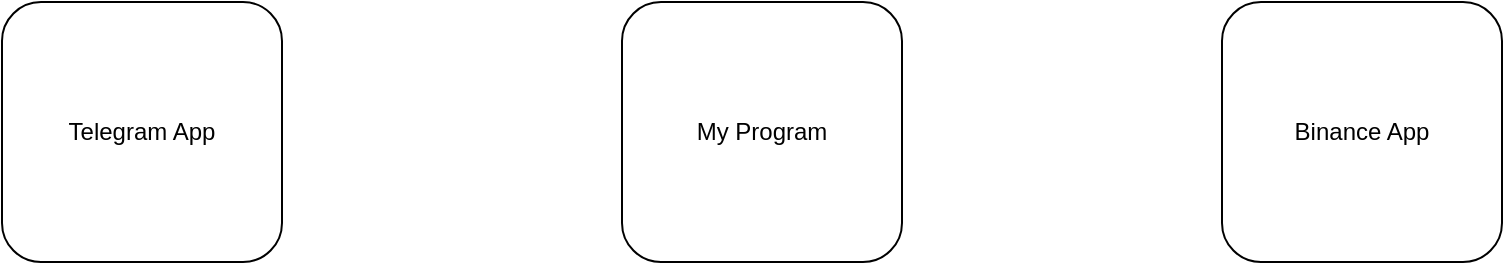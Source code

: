 <mxfile version="22.0.0" type="device">
  <diagram name="Page-1" id="cJD5-eZHXHC75Lkf1WzA">
    <mxGraphModel dx="1002" dy="577" grid="1" gridSize="10" guides="1" tooltips="1" connect="1" arrows="1" fold="1" page="1" pageScale="1" pageWidth="850" pageHeight="1100" math="0" shadow="0">
      <root>
        <mxCell id="0" />
        <mxCell id="1" parent="0" />
        <mxCell id="MmPVwus6mlWFQz1sTIUf-1" value="Telegram App" style="rounded=1;whiteSpace=wrap;html=1;" vertex="1" parent="1">
          <mxGeometry x="80" y="80" width="140" height="130" as="geometry" />
        </mxCell>
        <mxCell id="MmPVwus6mlWFQz1sTIUf-3" value="My Program" style="rounded=1;whiteSpace=wrap;html=1;" vertex="1" parent="1">
          <mxGeometry x="390" y="80" width="140" height="130" as="geometry" />
        </mxCell>
        <mxCell id="MmPVwus6mlWFQz1sTIUf-4" value="Binance App" style="rounded=1;whiteSpace=wrap;html=1;" vertex="1" parent="1">
          <mxGeometry x="690" y="80" width="140" height="130" as="geometry" />
        </mxCell>
      </root>
    </mxGraphModel>
  </diagram>
</mxfile>
